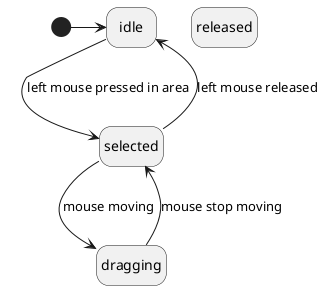 @startuml
'https://plantuml.com/state-diagram

hide empty description

state idle
state selected
state dragging
state released

[*] -> idle

idle --> selected : left mouse pressed in area

selected --> dragging : mouse moving

dragging --> selected : mouse stop moving

selected --> idle : left mouse released

@enduml
